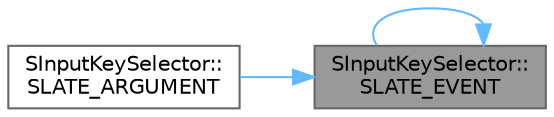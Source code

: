 digraph "SInputKeySelector::SLATE_EVENT"
{
 // INTERACTIVE_SVG=YES
 // LATEX_PDF_SIZE
  bgcolor="transparent";
  edge [fontname=Helvetica,fontsize=10,labelfontname=Helvetica,labelfontsize=10];
  node [fontname=Helvetica,fontsize=10,shape=box,height=0.2,width=0.4];
  rankdir="RL";
  Node1 [id="Node000001",label="SInputKeySelector::\lSLATE_EVENT",height=0.2,width=0.4,color="gray40", fillcolor="grey60", style="filled", fontcolor="black",tooltip="Occurs whenever key selection mode starts and stops."];
  Node1 -> Node2 [id="edge1_Node000001_Node000002",dir="back",color="steelblue1",style="solid",tooltip=" "];
  Node2 [id="Node000002",label="SInputKeySelector::\lSLATE_ARGUMENT",height=0.2,width=0.4,color="grey40", fillcolor="white", style="filled",URL="$df/d07/classSInputKeySelector.html#aaf8363a71bd850572d189a6e60aa98c1",tooltip="When EscapeCancelsSelection is true, escape on specific keys that are unbind able by the user."];
  Node1 -> Node1 [id="edge2_Node000001_Node000001",dir="back",color="steelblue1",style="solid",tooltip=" "];
}
